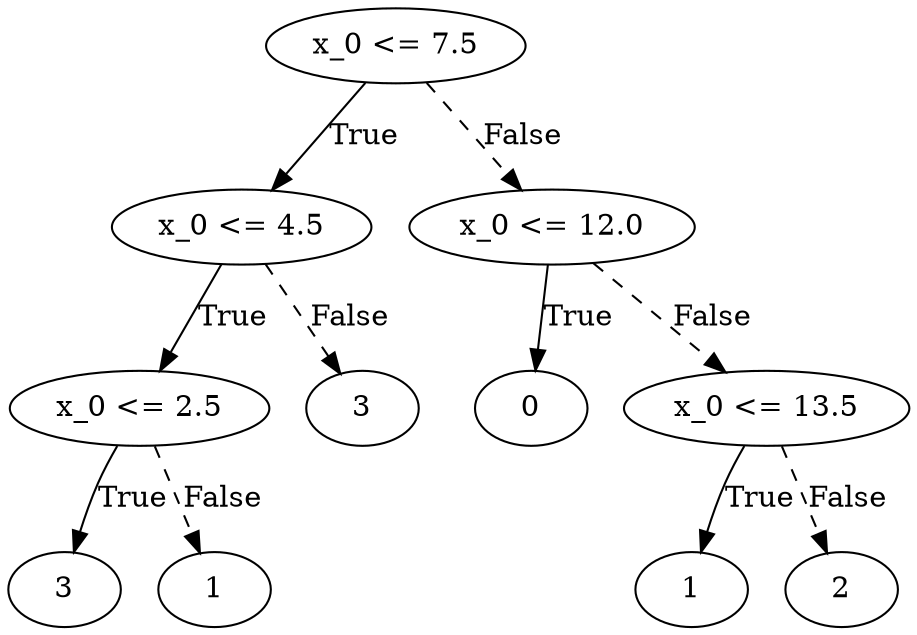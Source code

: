 digraph {
0 [label="x_0 <= 7.5"];
1 [label="x_0 <= 4.5"];
2 [label="x_0 <= 2.5"];
3 [label="3"];
2 -> 3 [label="True"];
4 [label="1"];
2 -> 4 [style="dashed", label="False"];
1 -> 2 [label="True"];
5 [label="3"];
1 -> 5 [style="dashed", label="False"];
0 -> 1 [label="True"];
6 [label="x_0 <= 12.0"];
7 [label="0"];
6 -> 7 [label="True"];
8 [label="x_0 <= 13.5"];
9 [label="1"];
8 -> 9 [label="True"];
10 [label="2"];
8 -> 10 [style="dashed", label="False"];
6 -> 8 [style="dashed", label="False"];
0 -> 6 [style="dashed", label="False"];

}